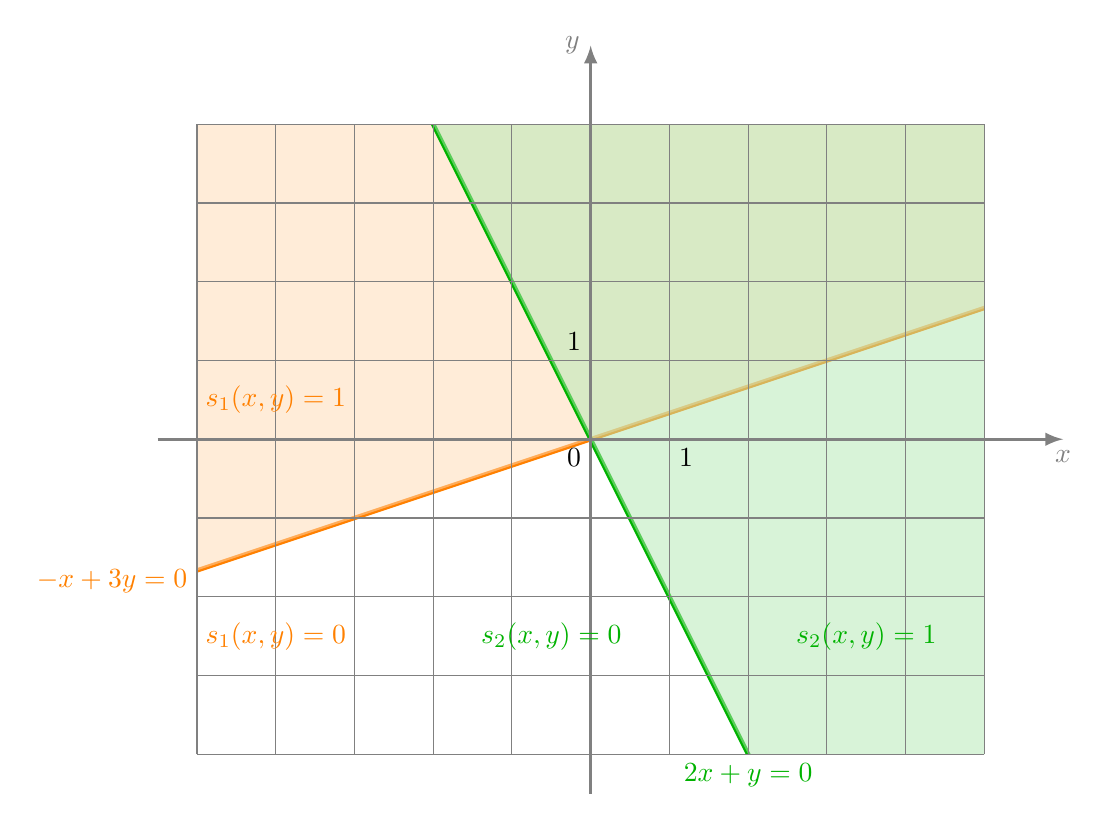 \begin{tikzpicture}[scale=1]


\begin{scope}[even odd rule]
\clip (-5,-4) rectangle (5,4);
\draw[ orange,ultra thick] (6,2) -- (-6,-2);
\fill[orange!30,opacity=0.5] (6,2) -- (6,6) --(-6,6) --(-6,-2)-- cycle;

\draw[ green!70!black,ultra thick] (-3,6) -- (3,-6);
\fill[ green!70!black!30,opacity=0.5] (-3,6) -- (6,6) --(6,-6) --(3,-6)-- cycle;


% \draw[orange,thick,dashed] (0,0) -- (-6,-2);
% \draw[ green!70!black,thick,dashed] (0,0) -- (3,-6);
% \draw[red,ultra thick] (0,0) -- (6,2);
% \draw[ red,ultra thick] (0,0) -- (-3,6);
% \fill[red!50,opacity=0.5] (0,0) -- (6,2) -- (6,6) --(-3,6) -- cycle;
% 
% \fill[blue!20,opacity=0.5] (0,0) -- (6,2) -- (6,-6) -- (-6,-6) -- (-6,6) -- (-3,6) -- cycle;
\end{scope}


\draw[->,>=latex, very thick,gray] (-5.5,0)--(6,0) node[below] {$x$};
\draw[->,>=latex, very thick, gray] (0,-4.5)--(0,5) node[left] {$y$};
\draw[gray,thin] (-5,-4) grid (5,4);


\node[orange,left] at (-5,-1.8) {$-x+3y=0$};
\node[scale=1,orange] at (-4,0.5) {$s_1(x,y)=1$};
\node[scale=1,orange] at (-4,-2.5) {$s_1(x,y)=0$};

\node[green!70!black,below] at (2,-4) {$2x+y=0$};
\node[scale=1,green!70!black] at (3.5,-2.5) {$s_2(x,y)=1$};
\node[scale=1,green!70!black] at (-0.5,-2.5) {$s_2(x,y)=0$};

% \node[scale=1.2,red] at (2,2.5) {$F(x,y)=1$};
% \node[scale=1.2,blue] at (-1.5,-2.5) {$F(x,y)=0$};

\node at (0,0) [below left] {$0$};
\node at (1,0) [below right] {$1$};
\node at (0,1) [above left] {$1$};


\end{tikzpicture}